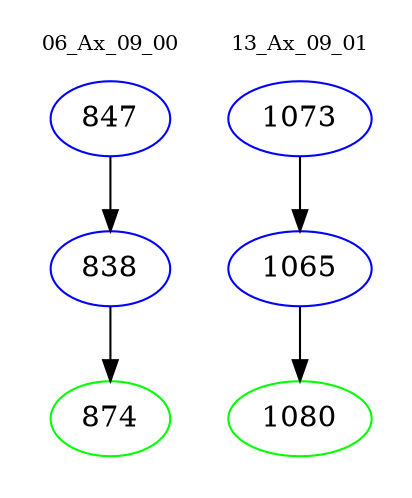 digraph{
subgraph cluster_0 {
color = white
label = "06_Ax_09_00";
fontsize=10;
T0_847 [label="847", color="blue"]
T0_847 -> T0_838 [color="black"]
T0_838 [label="838", color="blue"]
T0_838 -> T0_874 [color="black"]
T0_874 [label="874", color="green"]
}
subgraph cluster_1 {
color = white
label = "13_Ax_09_01";
fontsize=10;
T1_1073 [label="1073", color="blue"]
T1_1073 -> T1_1065 [color="black"]
T1_1065 [label="1065", color="blue"]
T1_1065 -> T1_1080 [color="black"]
T1_1080 [label="1080", color="green"]
}
}
